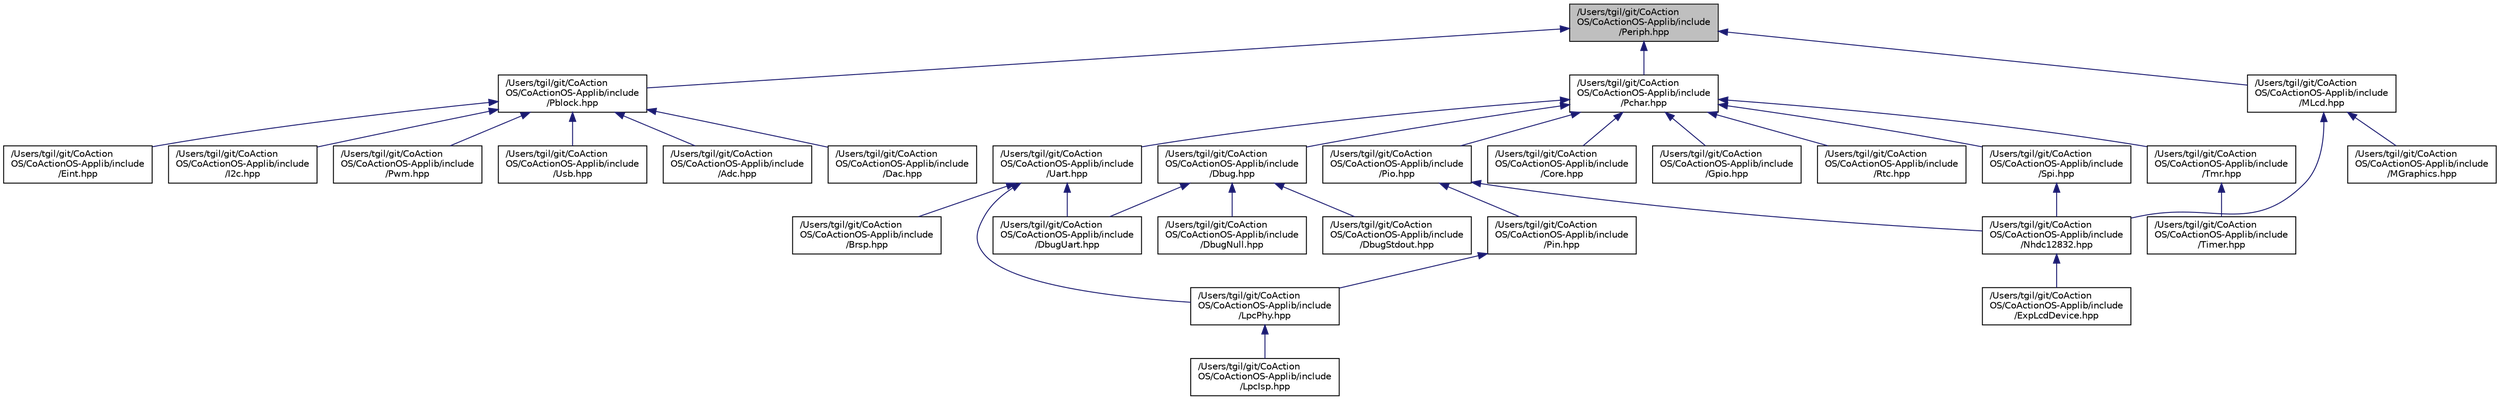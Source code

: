 digraph "/Users/tgil/git/CoActionOS/CoActionOS-Applib/include/Periph.hpp"
{
  bgcolor="transparent";
  edge [fontname="Helvetica",fontsize="10",labelfontname="Helvetica",labelfontsize="10"];
  node [fontname="Helvetica",fontsize="10",shape=record];
  Node1 [label="/Users/tgil/git/CoAction\lOS/CoActionOS-Applib/include\l/Periph.hpp",height=0.2,width=0.4,color="black", fillcolor="grey75", style="filled" fontcolor="black"];
  Node1 -> Node2 [dir="back",color="midnightblue",fontsize="10",style="solid",fontname="Helvetica"];
  Node2 [label="/Users/tgil/git/CoAction\lOS/CoActionOS-Applib/include\l/Pblock.hpp",height=0.2,width=0.4,color="black",URL="$_pblock_8hpp.html"];
  Node2 -> Node3 [dir="back",color="midnightblue",fontsize="10",style="solid",fontname="Helvetica"];
  Node3 [label="/Users/tgil/git/CoAction\lOS/CoActionOS-Applib/include\l/Adc.hpp",height=0.2,width=0.4,color="black",URL="$_adc_8hpp.html"];
  Node2 -> Node4 [dir="back",color="midnightblue",fontsize="10",style="solid",fontname="Helvetica"];
  Node4 [label="/Users/tgil/git/CoAction\lOS/CoActionOS-Applib/include\l/Dac.hpp",height=0.2,width=0.4,color="black",URL="$_dac_8hpp.html"];
  Node2 -> Node5 [dir="back",color="midnightblue",fontsize="10",style="solid",fontname="Helvetica"];
  Node5 [label="/Users/tgil/git/CoAction\lOS/CoActionOS-Applib/include\l/Eint.hpp",height=0.2,width=0.4,color="black",URL="$_eint_8hpp.html"];
  Node2 -> Node6 [dir="back",color="midnightblue",fontsize="10",style="solid",fontname="Helvetica"];
  Node6 [label="/Users/tgil/git/CoAction\lOS/CoActionOS-Applib/include\l/I2c.hpp",height=0.2,width=0.4,color="black",URL="$_i2c_8hpp.html"];
  Node2 -> Node7 [dir="back",color="midnightblue",fontsize="10",style="solid",fontname="Helvetica"];
  Node7 [label="/Users/tgil/git/CoAction\lOS/CoActionOS-Applib/include\l/Pwm.hpp",height=0.2,width=0.4,color="black",URL="$_pwm_8hpp.html"];
  Node2 -> Node8 [dir="back",color="midnightblue",fontsize="10",style="solid",fontname="Helvetica"];
  Node8 [label="/Users/tgil/git/CoAction\lOS/CoActionOS-Applib/include\l/Usb.hpp",height=0.2,width=0.4,color="black",URL="$_usb_8hpp.html"];
  Node1 -> Node9 [dir="back",color="midnightblue",fontsize="10",style="solid",fontname="Helvetica"];
  Node9 [label="/Users/tgil/git/CoAction\lOS/CoActionOS-Applib/include\l/Pchar.hpp",height=0.2,width=0.4,color="black",URL="$_pchar_8hpp.html"];
  Node9 -> Node10 [dir="back",color="midnightblue",fontsize="10",style="solid",fontname="Helvetica"];
  Node10 [label="/Users/tgil/git/CoAction\lOS/CoActionOS-Applib/include\l/Uart.hpp",height=0.2,width=0.4,color="black",URL="$_uart_8hpp.html"];
  Node10 -> Node11 [dir="back",color="midnightblue",fontsize="10",style="solid",fontname="Helvetica"];
  Node11 [label="/Users/tgil/git/CoAction\lOS/CoActionOS-Applib/include\l/Brsp.hpp",height=0.2,width=0.4,color="black",URL="$_brsp_8hpp.html"];
  Node10 -> Node12 [dir="back",color="midnightblue",fontsize="10",style="solid",fontname="Helvetica"];
  Node12 [label="/Users/tgil/git/CoAction\lOS/CoActionOS-Applib/include\l/DbugUart.hpp",height=0.2,width=0.4,color="black",URL="$_dbug_uart_8hpp.html"];
  Node10 -> Node13 [dir="back",color="midnightblue",fontsize="10",style="solid",fontname="Helvetica"];
  Node13 [label="/Users/tgil/git/CoAction\lOS/CoActionOS-Applib/include\l/LpcPhy.hpp",height=0.2,width=0.4,color="black",URL="$_lpc_phy_8hpp_source.html"];
  Node13 -> Node14 [dir="back",color="midnightblue",fontsize="10",style="solid",fontname="Helvetica"];
  Node14 [label="/Users/tgil/git/CoAction\lOS/CoActionOS-Applib/include\l/LpcIsp.hpp",height=0.2,width=0.4,color="black",URL="$_lpc_isp_8hpp_source.html"];
  Node9 -> Node15 [dir="back",color="midnightblue",fontsize="10",style="solid",fontname="Helvetica"];
  Node15 [label="/Users/tgil/git/CoAction\lOS/CoActionOS-Applib/include\l/Core.hpp",height=0.2,width=0.4,color="black",URL="$_core_8hpp.html"];
  Node9 -> Node16 [dir="back",color="midnightblue",fontsize="10",style="solid",fontname="Helvetica"];
  Node16 [label="/Users/tgil/git/CoAction\lOS/CoActionOS-Applib/include\l/Dbug.hpp",height=0.2,width=0.4,color="black",URL="$_dbug_8hpp.html"];
  Node16 -> Node17 [dir="back",color="midnightblue",fontsize="10",style="solid",fontname="Helvetica"];
  Node17 [label="/Users/tgil/git/CoAction\lOS/CoActionOS-Applib/include\l/DbugNull.hpp",height=0.2,width=0.4,color="black",URL="$_dbug_null_8hpp.html"];
  Node16 -> Node18 [dir="back",color="midnightblue",fontsize="10",style="solid",fontname="Helvetica"];
  Node18 [label="/Users/tgil/git/CoAction\lOS/CoActionOS-Applib/include\l/DbugStdout.hpp",height=0.2,width=0.4,color="black",URL="$_dbug_stdout_8hpp.html"];
  Node16 -> Node12 [dir="back",color="midnightblue",fontsize="10",style="solid",fontname="Helvetica"];
  Node9 -> Node19 [dir="back",color="midnightblue",fontsize="10",style="solid",fontname="Helvetica"];
  Node19 [label="/Users/tgil/git/CoAction\lOS/CoActionOS-Applib/include\l/Pio.hpp",height=0.2,width=0.4,color="black",URL="$_pio_8hpp.html"];
  Node19 -> Node20 [dir="back",color="midnightblue",fontsize="10",style="solid",fontname="Helvetica"];
  Node20 [label="/Users/tgil/git/CoAction\lOS/CoActionOS-Applib/include\l/Nhdc12832.hpp",height=0.2,width=0.4,color="black",URL="$_nhdc12832_8hpp_source.html"];
  Node20 -> Node21 [dir="back",color="midnightblue",fontsize="10",style="solid",fontname="Helvetica"];
  Node21 [label="/Users/tgil/git/CoAction\lOS/CoActionOS-Applib/include\l/ExpLcdDevice.hpp",height=0.2,width=0.4,color="black",URL="$_exp_lcd_device_8hpp.html"];
  Node19 -> Node22 [dir="back",color="midnightblue",fontsize="10",style="solid",fontname="Helvetica"];
  Node22 [label="/Users/tgil/git/CoAction\lOS/CoActionOS-Applib/include\l/Pin.hpp",height=0.2,width=0.4,color="black",URL="$_pin_8hpp.html"];
  Node22 -> Node13 [dir="back",color="midnightblue",fontsize="10",style="solid",fontname="Helvetica"];
  Node9 -> Node23 [dir="back",color="midnightblue",fontsize="10",style="solid",fontname="Helvetica"];
  Node23 [label="/Users/tgil/git/CoAction\lOS/CoActionOS-Applib/include\l/Spi.hpp",height=0.2,width=0.4,color="black",URL="$_spi_8hpp.html"];
  Node23 -> Node20 [dir="back",color="midnightblue",fontsize="10",style="solid",fontname="Helvetica"];
  Node9 -> Node24 [dir="back",color="midnightblue",fontsize="10",style="solid",fontname="Helvetica"];
  Node24 [label="/Users/tgil/git/CoAction\lOS/CoActionOS-Applib/include\l/Gpio.hpp",height=0.2,width=0.4,color="black",URL="$_gpio_8hpp_source.html"];
  Node9 -> Node25 [dir="back",color="midnightblue",fontsize="10",style="solid",fontname="Helvetica"];
  Node25 [label="/Users/tgil/git/CoAction\lOS/CoActionOS-Applib/include\l/Rtc.hpp",height=0.2,width=0.4,color="black",URL="$_rtc_8hpp.html"];
  Node9 -> Node26 [dir="back",color="midnightblue",fontsize="10",style="solid",fontname="Helvetica"];
  Node26 [label="/Users/tgil/git/CoAction\lOS/CoActionOS-Applib/include\l/Tmr.hpp",height=0.2,width=0.4,color="black",URL="$_tmr_8hpp.html"];
  Node26 -> Node27 [dir="back",color="midnightblue",fontsize="10",style="solid",fontname="Helvetica"];
  Node27 [label="/Users/tgil/git/CoAction\lOS/CoActionOS-Applib/include\l/Timer.hpp",height=0.2,width=0.4,color="black",URL="$_timer_8hpp.html"];
  Node1 -> Node28 [dir="back",color="midnightblue",fontsize="10",style="solid",fontname="Helvetica"];
  Node28 [label="/Users/tgil/git/CoAction\lOS/CoActionOS-Applib/include\l/MLcd.hpp",height=0.2,width=0.4,color="black",URL="$_m_lcd_8hpp_source.html"];
  Node28 -> Node20 [dir="back",color="midnightblue",fontsize="10",style="solid",fontname="Helvetica"];
  Node28 -> Node29 [dir="back",color="midnightblue",fontsize="10",style="solid",fontname="Helvetica"];
  Node29 [label="/Users/tgil/git/CoAction\lOS/CoActionOS-Applib/include\l/MGraphics.hpp",height=0.2,width=0.4,color="black",URL="$_m_graphics_8hpp_source.html"];
}
